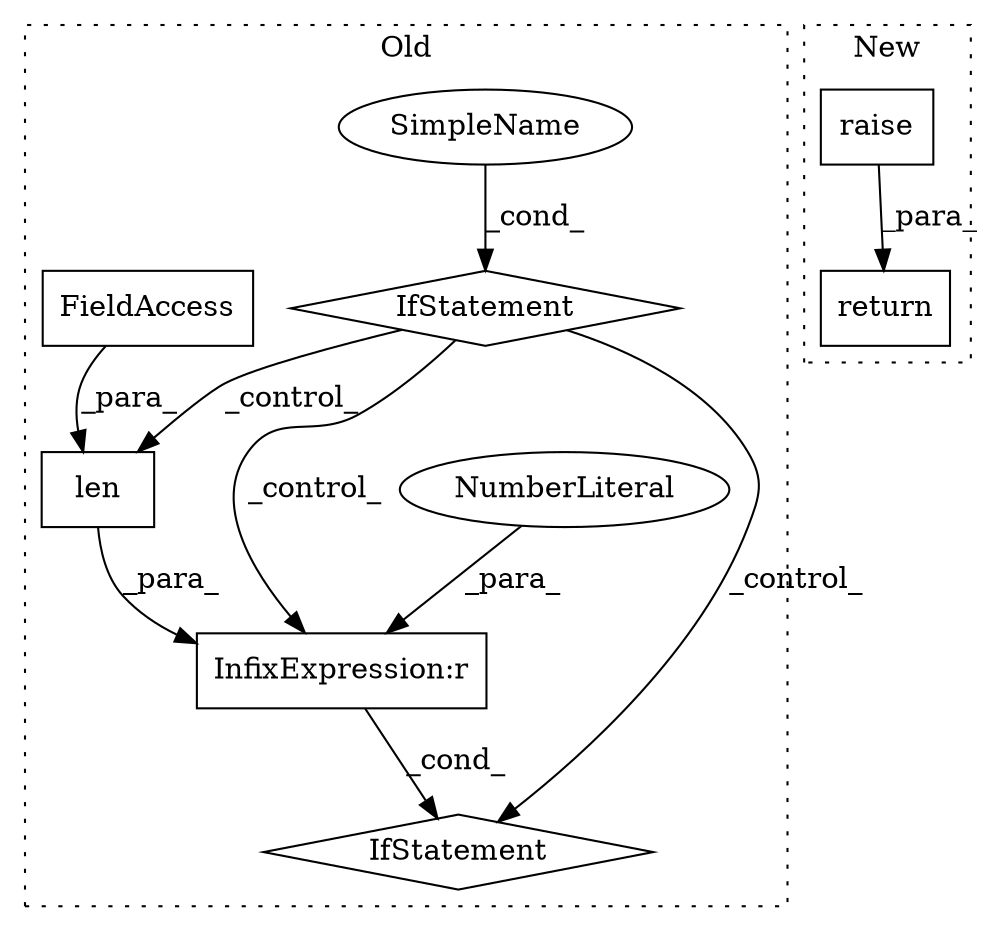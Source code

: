 digraph G {
subgraph cluster0 {
1 [label="len" a="32" s="4462,4480" l="4,1" shape="box"];
3 [label="FieldAccess" a="22" s="4466" l="14" shape="box"];
4 [label="InfixExpression:r" a="27" s="4481" l="4" shape="box"];
5 [label="IfStatement" a="25" s="4487" l="3" shape="diamond"];
6 [label="NumberLiteral" a="34" s="4485" l="1" shape="ellipse"];
7 [label="IfStatement" a="25" s="4410,4437" l="4,2" shape="diamond"];
8 [label="SimpleName" a="42" s="" l="" shape="ellipse"];
label = "Old";
style="dotted";
}
subgraph cluster1 {
2 [label="raise" a="32" s="4238" l="7" shape="box"];
9 [label="return" a="41" s="4231" l="7" shape="box"];
label = "New";
style="dotted";
}
1 -> 4 [label="_para_"];
2 -> 9 [label="_para_"];
3 -> 1 [label="_para_"];
4 -> 5 [label="_cond_"];
6 -> 4 [label="_para_"];
7 -> 1 [label="_control_"];
7 -> 4 [label="_control_"];
7 -> 5 [label="_control_"];
8 -> 7 [label="_cond_"];
}